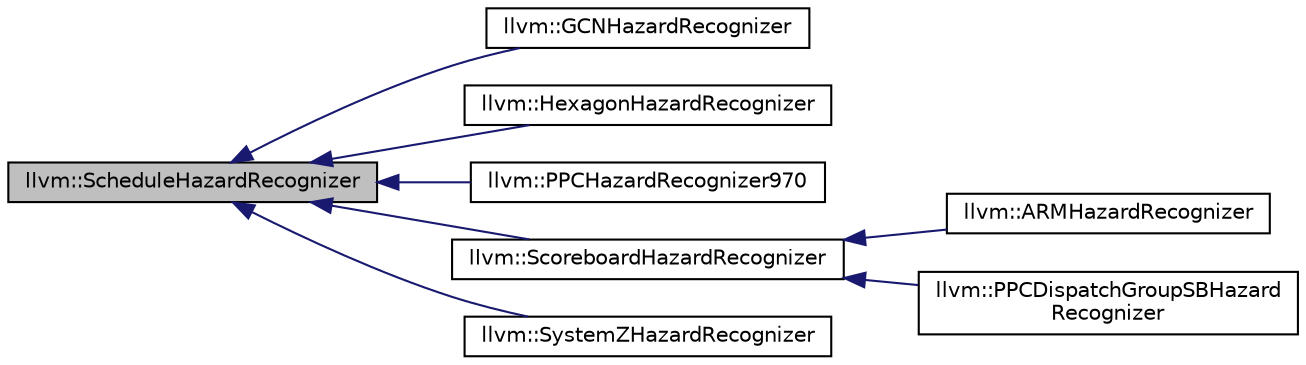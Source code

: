 digraph "llvm::ScheduleHazardRecognizer"
{
 // LATEX_PDF_SIZE
  bgcolor="transparent";
  edge [fontname="Helvetica",fontsize="10",labelfontname="Helvetica",labelfontsize="10"];
  node [fontname="Helvetica",fontsize="10",shape="box"];
  rankdir="LR";
  Node1 [label="llvm::ScheduleHazardRecognizer",height=0.2,width=0.4,color="black", fillcolor="grey75", style="filled", fontcolor="black",tooltip="HazardRecognizer - This determines whether or not an instruction can be issued this cycle,..."];
  Node1 -> Node2 [dir="back",color="midnightblue",fontsize="10",style="solid",fontname="Helvetica"];
  Node2 [label="llvm::GCNHazardRecognizer",height=0.2,width=0.4,color="black",URL="$classllvm_1_1GCNHazardRecognizer.html",tooltip=" "];
  Node1 -> Node3 [dir="back",color="midnightblue",fontsize="10",style="solid",fontname="Helvetica"];
  Node3 [label="llvm::HexagonHazardRecognizer",height=0.2,width=0.4,color="black",URL="$classllvm_1_1HexagonHazardRecognizer.html",tooltip=" "];
  Node1 -> Node4 [dir="back",color="midnightblue",fontsize="10",style="solid",fontname="Helvetica"];
  Node4 [label="llvm::PPCHazardRecognizer970",height=0.2,width=0.4,color="black",URL="$classllvm_1_1PPCHazardRecognizer970.html",tooltip="PPCHazardRecognizer970 - This class defines a finite state automata that models the dispatch logic on..."];
  Node1 -> Node5 [dir="back",color="midnightblue",fontsize="10",style="solid",fontname="Helvetica"];
  Node5 [label="llvm::ScoreboardHazardRecognizer",height=0.2,width=0.4,color="black",URL="$classllvm_1_1ScoreboardHazardRecognizer.html",tooltip=" "];
  Node5 -> Node6 [dir="back",color="midnightblue",fontsize="10",style="solid",fontname="Helvetica"];
  Node6 [label="llvm::ARMHazardRecognizer",height=0.2,width=0.4,color="black",URL="$classllvm_1_1ARMHazardRecognizer.html",tooltip="ARMHazardRecognizer handles special constraints that are not expressed in the scheduling itinerary."];
  Node5 -> Node7 [dir="back",color="midnightblue",fontsize="10",style="solid",fontname="Helvetica"];
  Node7 [label="llvm::PPCDispatchGroupSBHazard\lRecognizer",height=0.2,width=0.4,color="black",URL="$classllvm_1_1PPCDispatchGroupSBHazardRecognizer.html",tooltip="PPCDispatchGroupSBHazardRecognizer - This class implements a scoreboard-based hazard recognizer for P..."];
  Node1 -> Node8 [dir="back",color="midnightblue",fontsize="10",style="solid",fontname="Helvetica"];
  Node8 [label="llvm::SystemZHazardRecognizer",height=0.2,width=0.4,color="black",URL="$classllvm_1_1SystemZHazardRecognizer.html",tooltip="SystemZHazardRecognizer maintains the state for one MBB during scheduling."];
}
